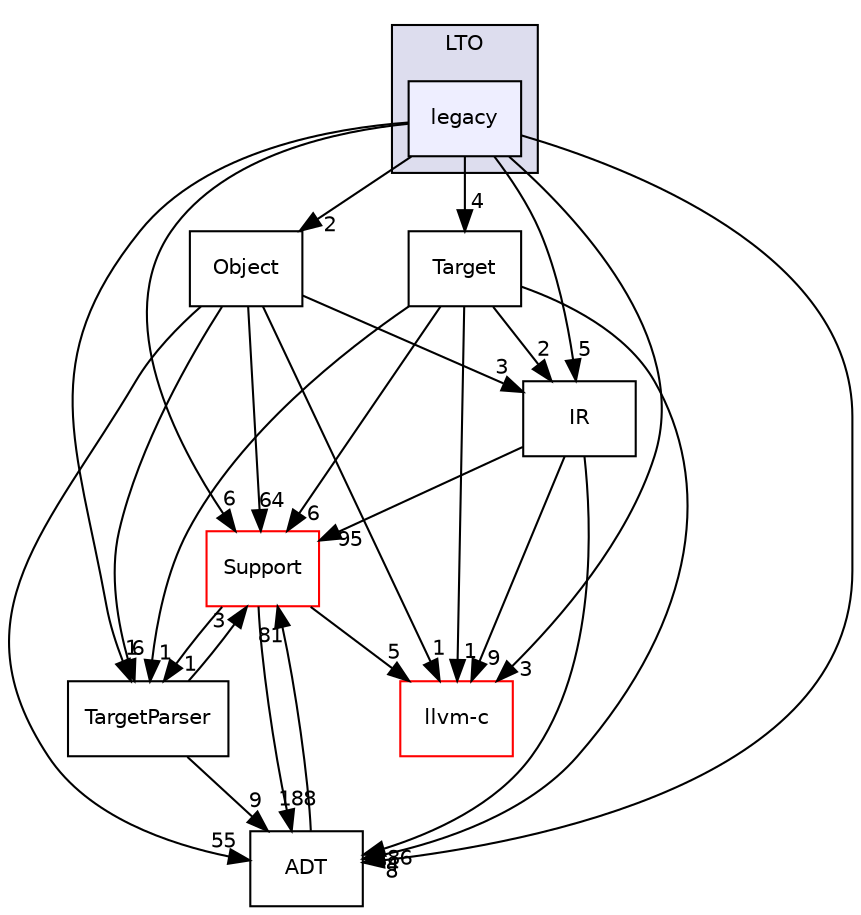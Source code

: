 digraph "include/llvm/LTO/legacy" {
  bgcolor=transparent;
  compound=true
  node [ fontsize="10", fontname="Helvetica"];
  edge [ labelfontsize="10", labelfontname="Helvetica"];
  subgraph clusterdir_cc522023cc5493cf2b50d74d7c9ccff5 {
    graph [ bgcolor="#ddddee", pencolor="black", label="LTO" fontname="Helvetica", fontsize="10", URL="dir_cc522023cc5493cf2b50d74d7c9ccff5.html"]
  dir_0205f525a855998e8e5978b4c280f48e [shape=box, label="legacy", style="filled", fillcolor="#eeeeff", pencolor="black", URL="dir_0205f525a855998e8e5978b4c280f48e.html"];
  }
  dir_c3e93f23a4a31c717998b98ce143b7c0 [shape=box label="IR" URL="dir_c3e93f23a4a31c717998b98ce143b7c0.html"];
  dir_b21276aa901501839874154d4047f901 [shape=box label="Object" URL="dir_b21276aa901501839874154d4047f901.html"];
  dir_ae1e398ac700924fa434b51c248a5531 [shape=box label="Support" color="red" URL="dir_ae1e398ac700924fa434b51c248a5531.html"];
  dir_32453792af2ba70c54e3ccae3a790d1b [shape=box label="ADT" URL="dir_32453792af2ba70c54e3ccae3a790d1b.html"];
  dir_93bbf26a6ebee48bd39196855fde3e19 [shape=box label="Target" URL="dir_93bbf26a6ebee48bd39196855fde3e19.html"];
  dir_b404620133d8508a838af4d853306b62 [shape=box label="TargetParser" URL="dir_b404620133d8508a838af4d853306b62.html"];
  dir_db1e4f1ef1b4536ff54becd23c94e664 [shape=box label="llvm-c" color="red" URL="dir_db1e4f1ef1b4536ff54becd23c94e664.html"];
  dir_c3e93f23a4a31c717998b98ce143b7c0->dir_ae1e398ac700924fa434b51c248a5531 [headlabel="95", labeldistance=1.5 headhref="dir_000010_000011.html"];
  dir_c3e93f23a4a31c717998b98ce143b7c0->dir_32453792af2ba70c54e3ccae3a790d1b [headlabel="186", labeldistance=1.5 headhref="dir_000010_000007.html"];
  dir_c3e93f23a4a31c717998b98ce143b7c0->dir_db1e4f1ef1b4536ff54becd23c94e664 [headlabel="9", labeldistance=1.5 headhref="dir_000010_000002.html"];
  dir_b21276aa901501839874154d4047f901->dir_c3e93f23a4a31c717998b98ce143b7c0 [headlabel="3", labeldistance=1.5 headhref="dir_000023_000010.html"];
  dir_b21276aa901501839874154d4047f901->dir_ae1e398ac700924fa434b51c248a5531 [headlabel="64", labeldistance=1.5 headhref="dir_000023_000011.html"];
  dir_b21276aa901501839874154d4047f901->dir_32453792af2ba70c54e3ccae3a790d1b [headlabel="55", labeldistance=1.5 headhref="dir_000023_000007.html"];
  dir_b21276aa901501839874154d4047f901->dir_b404620133d8508a838af4d853306b62 [headlabel="6", labeldistance=1.5 headhref="dir_000023_000029.html"];
  dir_b21276aa901501839874154d4047f901->dir_db1e4f1ef1b4536ff54becd23c94e664 [headlabel="1", labeldistance=1.5 headhref="dir_000023_000002.html"];
  dir_0205f525a855998e8e5978b4c280f48e->dir_c3e93f23a4a31c717998b98ce143b7c0 [headlabel="5", labeldistance=1.5 headhref="dir_000280_000010.html"];
  dir_0205f525a855998e8e5978b4c280f48e->dir_b21276aa901501839874154d4047f901 [headlabel="2", labeldistance=1.5 headhref="dir_000280_000023.html"];
  dir_0205f525a855998e8e5978b4c280f48e->dir_ae1e398ac700924fa434b51c248a5531 [headlabel="6", labeldistance=1.5 headhref="dir_000280_000011.html"];
  dir_0205f525a855998e8e5978b4c280f48e->dir_32453792af2ba70c54e3ccae3a790d1b [headlabel="8", labeldistance=1.5 headhref="dir_000280_000007.html"];
  dir_0205f525a855998e8e5978b4c280f48e->dir_93bbf26a6ebee48bd39196855fde3e19 [headlabel="4", labeldistance=1.5 headhref="dir_000280_000303.html"];
  dir_0205f525a855998e8e5978b4c280f48e->dir_b404620133d8508a838af4d853306b62 [headlabel="1", labeldistance=1.5 headhref="dir_000280_000029.html"];
  dir_0205f525a855998e8e5978b4c280f48e->dir_db1e4f1ef1b4536ff54becd23c94e664 [headlabel="3", labeldistance=1.5 headhref="dir_000280_000002.html"];
  dir_ae1e398ac700924fa434b51c248a5531->dir_32453792af2ba70c54e3ccae3a790d1b [headlabel="188", labeldistance=1.5 headhref="dir_000011_000007.html"];
  dir_ae1e398ac700924fa434b51c248a5531->dir_b404620133d8508a838af4d853306b62 [headlabel="1", labeldistance=1.5 headhref="dir_000011_000029.html"];
  dir_ae1e398ac700924fa434b51c248a5531->dir_db1e4f1ef1b4536ff54becd23c94e664 [headlabel="5", labeldistance=1.5 headhref="dir_000011_000002.html"];
  dir_32453792af2ba70c54e3ccae3a790d1b->dir_ae1e398ac700924fa434b51c248a5531 [headlabel="81", labeldistance=1.5 headhref="dir_000007_000011.html"];
  dir_93bbf26a6ebee48bd39196855fde3e19->dir_c3e93f23a4a31c717998b98ce143b7c0 [headlabel="2", labeldistance=1.5 headhref="dir_000303_000010.html"];
  dir_93bbf26a6ebee48bd39196855fde3e19->dir_ae1e398ac700924fa434b51c248a5531 [headlabel="6", labeldistance=1.5 headhref="dir_000303_000011.html"];
  dir_93bbf26a6ebee48bd39196855fde3e19->dir_32453792af2ba70c54e3ccae3a790d1b [headlabel="4", labeldistance=1.5 headhref="dir_000303_000007.html"];
  dir_93bbf26a6ebee48bd39196855fde3e19->dir_b404620133d8508a838af4d853306b62 [headlabel="1", labeldistance=1.5 headhref="dir_000303_000029.html"];
  dir_93bbf26a6ebee48bd39196855fde3e19->dir_db1e4f1ef1b4536ff54becd23c94e664 [headlabel="1", labeldistance=1.5 headhref="dir_000303_000002.html"];
  dir_b404620133d8508a838af4d853306b62->dir_ae1e398ac700924fa434b51c248a5531 [headlabel="3", labeldistance=1.5 headhref="dir_000029_000011.html"];
  dir_b404620133d8508a838af4d853306b62->dir_32453792af2ba70c54e3ccae3a790d1b [headlabel="9", labeldistance=1.5 headhref="dir_000029_000007.html"];
}
